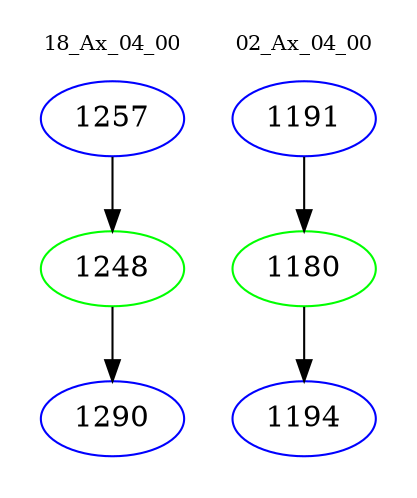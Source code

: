 digraph{
subgraph cluster_0 {
color = white
label = "18_Ax_04_00";
fontsize=10;
T0_1257 [label="1257", color="blue"]
T0_1257 -> T0_1248 [color="black"]
T0_1248 [label="1248", color="green"]
T0_1248 -> T0_1290 [color="black"]
T0_1290 [label="1290", color="blue"]
}
subgraph cluster_1 {
color = white
label = "02_Ax_04_00";
fontsize=10;
T1_1191 [label="1191", color="blue"]
T1_1191 -> T1_1180 [color="black"]
T1_1180 [label="1180", color="green"]
T1_1180 -> T1_1194 [color="black"]
T1_1194 [label="1194", color="blue"]
}
}
